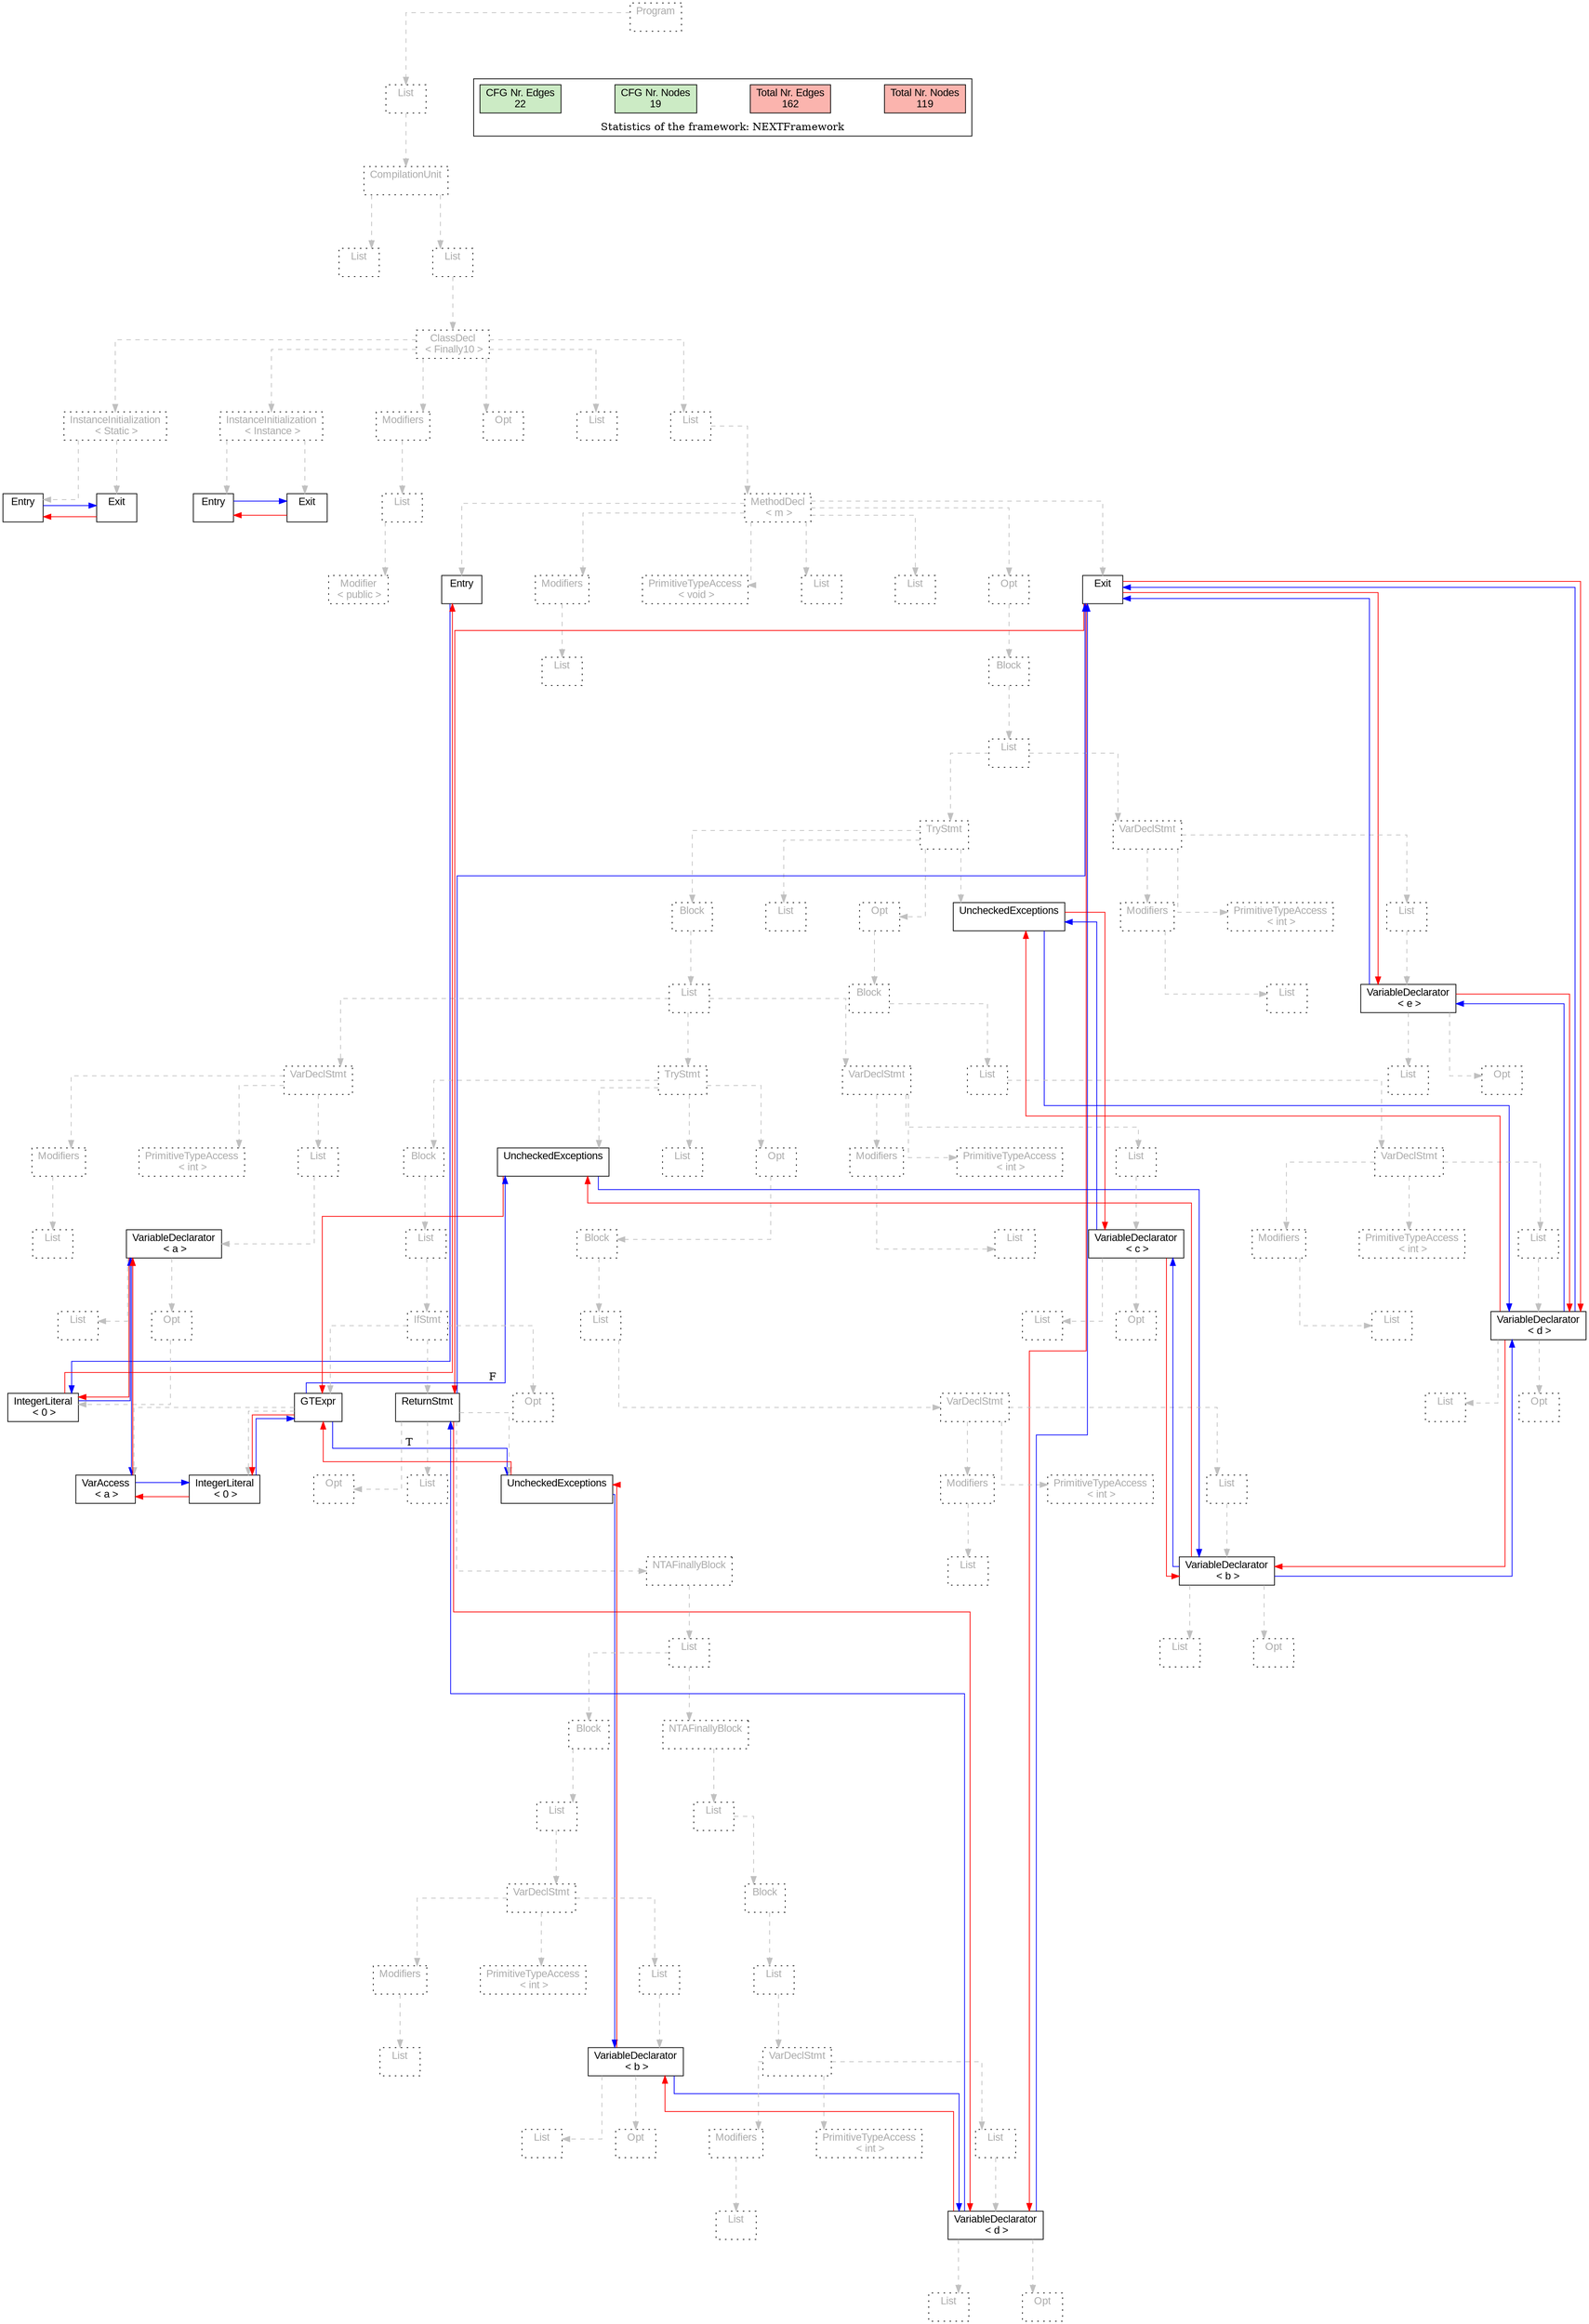 digraph G {
graph [splines=ortho, nodesep="1", ranksep="1"]
node [shape=rect, fontname=Arial];
{ rank = same; "Program[0]"}
{ rank = same; "List[1]"}
{ rank = same; "CompilationUnit[2]"}
{ rank = same; "List[3]"; "List[4]"}
{ rank = same; "ClassDecl[5]"}
{ rank = same; "Modifiers[22]"; "Opt[25]"; "List[26]"; "List[27]"; "InstanceInitialization[6]"; "InstanceInitialization[14]"}
{ rank = same; "List[23]"; "MethodDecl[28]"; "Entry[7]"; "Exit[8]"; "Entry[15]"; "Exit[16]"}
{ rank = same; "Modifier[24]"; "Entry[29]"; "Modifiers[30]"; "PrimitiveTypeAccess[32]"; "List[33]"; "List[34]"; "Opt[35]"; "Exit[36]"}
{ rank = same; "List[31]"; "Block[36]"}
{ rank = same; "List[37]"}
{ rank = same; "TryStmt[38]"; "VarDeclStmt[120]"}
{ rank = same; "Block[39]"; "List[107]"; "Opt[108]"; "UncheckedExceptions[119]"; "Modifiers[121]"; "PrimitiveTypeAccess[123]"; "List[124]"}
{ rank = same; "List[40]"; "Block[109]"; "List[122]"; "VariableDeclarator[125]"}
{ rank = same; "VarDeclStmt[41]"; "TryStmt[50]"; "VarDeclStmt[99]"; "List[110]"; "List[126]"; "Opt[127]"}
{ rank = same; "Modifiers[42]"; "PrimitiveTypeAccess[44]"; "List[45]"; "Block[51]"; "List[86]"; "Opt[87]"; "UncheckedExceptions[98]"; "Modifiers[100]"; "PrimitiveTypeAccess[102]"; "List[103]"; "VarDeclStmt[111]"}
{ rank = same; "List[43]"; "VariableDeclarator[46]"; "List[52]"; "Block[88]"; "List[101]"; "VariableDeclarator[104]"; "Modifiers[112]"; "PrimitiveTypeAccess[114]"; "List[115]"}
{ rank = same; "IntegerLiteral[49]"; "GTExpr[54]"; "ReturnStmt[57]"; "Opt[85]"; "VarDeclStmt[90]"; "List[117]"; "Opt[118]"}
{ rank = same; "List[47]"; "Opt[48]"; "IfStmt[53]"; "List[89]"; "List[105]"; "Opt[106]"; "List[113]"; "VariableDeclarator[116]"}
{ rank = same; "NTAFinallyBlock[60]"; "List[92]"; "VariableDeclarator[95]"}
{ rank = same; "VarAccess[55]"; "IntegerLiteral[56]"; "Opt[58]"; "List[84]"; "UncheckedExceptions[58]"; "Modifiers[91]"; "PrimitiveTypeAccess[93]"; "List[94]"}
{ rank = same; "Block[62]"; "NTAFinallyBlock[72]"}
{ rank = same; "List[61]"; "List[96]"; "Opt[97]"}
{ rank = same; "VarDeclStmt[64]"; "Block[74]"}
{ rank = same; "List[63]"; "List[73]"}
{ rank = same; "List[66]"; "VariableDeclarator[69]"; "VarDeclStmt[76]"}
{ rank = same; "Modifiers[65]"; "PrimitiveTypeAccess[67]"; "List[68]"; "List[75]"}
{ rank = same; "List[78]"; "VariableDeclarator[81]"}
{ rank = same; "List[70]"; "Opt[71]"; "Modifiers[77]"; "PrimitiveTypeAccess[79]"; "List[80]"}
{ rank = same; "List[82]"; "Opt[83]"}
"Program[0]" [label="Program\n ", style= dotted   fillcolor="#eeeeee" fontcolor="#aaaaaa"  ]
"List[1]" [label="List\n ", style= dotted   fillcolor="#eeeeee" fontcolor="#aaaaaa"  ]
"CompilationUnit[2]" [label="CompilationUnit\n ", style= dotted   fillcolor="#eeeeee" fontcolor="#aaaaaa"  ]
"List[3]" [label="List\n ", style= dotted   fillcolor="#eeeeee" fontcolor="#aaaaaa"  ]
"List[4]" [label="List\n ", style= dotted   fillcolor="#eeeeee" fontcolor="#aaaaaa"  ]
"ClassDecl[5]" [label="ClassDecl\n < Finally10 >", style= dotted   fillcolor="#eeeeee" fontcolor="#aaaaaa"  ]
"Modifiers[22]" [label="Modifiers\n ", style= dotted   fillcolor="#eeeeee" fontcolor="#aaaaaa"  ]
"List[23]" [label="List\n ", style= dotted   fillcolor="#eeeeee" fontcolor="#aaaaaa"  ]
"Modifier[24]" [label="Modifier\n < public >", style= dotted   fillcolor="#eeeeee" fontcolor="#aaaaaa"  ]
"Opt[25]" [label="Opt\n ", style= dotted   fillcolor="#eeeeee" fontcolor="#aaaaaa"  ]
"List[26]" [label="List\n ", style= dotted   fillcolor="#eeeeee" fontcolor="#aaaaaa"  ]
"List[27]" [label="List\n ", style= dotted   fillcolor="#eeeeee" fontcolor="#aaaaaa"  ]
"MethodDecl[28]" [label="MethodDecl\n < m >", style= dotted   fillcolor="#eeeeee" fontcolor="#aaaaaa"  ]
"Entry[29]" [label="Entry\n ", fillcolor=white   style=filled  ]
"Modifiers[30]" [label="Modifiers\n ", style= dotted   fillcolor="#eeeeee" fontcolor="#aaaaaa"  ]
"List[31]" [label="List\n ", style= dotted   fillcolor="#eeeeee" fontcolor="#aaaaaa"  ]
"PrimitiveTypeAccess[32]" [label="PrimitiveTypeAccess\n < void >", style= dotted   fillcolor="#eeeeee" fontcolor="#aaaaaa"  ]
"List[33]" [label="List\n ", style= dotted   fillcolor="#eeeeee" fontcolor="#aaaaaa"  ]
"List[34]" [label="List\n ", style= dotted   fillcolor="#eeeeee" fontcolor="#aaaaaa"  ]
"Opt[35]" [label="Opt\n ", style= dotted   fillcolor="#eeeeee" fontcolor="#aaaaaa"  ]
"Block[36]" [label="Block\n ", style= dotted   fillcolor="#eeeeee" fontcolor="#aaaaaa"  ]
"List[37]" [label="List\n ", style= dotted   fillcolor="#eeeeee" fontcolor="#aaaaaa"  ]
"TryStmt[38]" [label="TryStmt\n ", style= dotted   fillcolor="#eeeeee" fontcolor="#aaaaaa"  ]
"Block[39]" [label="Block\n ", style= dotted   fillcolor="#eeeeee" fontcolor="#aaaaaa"  ]
"List[40]" [label="List\n ", style= dotted   fillcolor="#eeeeee" fontcolor="#aaaaaa"  ]
"VarDeclStmt[41]" [label="VarDeclStmt\n ", style= dotted   fillcolor="#eeeeee" fontcolor="#aaaaaa"  ]
"Modifiers[42]" [label="Modifiers\n ", style= dotted   fillcolor="#eeeeee" fontcolor="#aaaaaa"  ]
"List[43]" [label="List\n ", style= dotted   fillcolor="#eeeeee" fontcolor="#aaaaaa"  ]
"PrimitiveTypeAccess[44]" [label="PrimitiveTypeAccess\n < int >", style= dotted   fillcolor="#eeeeee" fontcolor="#aaaaaa"  ]
"List[45]" [label="List\n ", style= dotted   fillcolor="#eeeeee" fontcolor="#aaaaaa"  ]
"VariableDeclarator[46]" [label="VariableDeclarator\n < a >", fillcolor=white   style=filled  ]
"List[47]" [label="List\n ", style= dotted   fillcolor="#eeeeee" fontcolor="#aaaaaa"  ]
"Opt[48]" [label="Opt\n ", style= dotted   fillcolor="#eeeeee" fontcolor="#aaaaaa"  ]
"IntegerLiteral[49]" [label="IntegerLiteral\n < 0 >", fillcolor=white   style=filled  ]
"TryStmt[50]" [label="TryStmt\n ", style= dotted   fillcolor="#eeeeee" fontcolor="#aaaaaa"  ]
"Block[51]" [label="Block\n ", style= dotted   fillcolor="#eeeeee" fontcolor="#aaaaaa"  ]
"List[52]" [label="List\n ", style= dotted   fillcolor="#eeeeee" fontcolor="#aaaaaa"  ]
"IfStmt[53]" [label="IfStmt\n ", style= dotted   fillcolor="#eeeeee" fontcolor="#aaaaaa"  ]
"GTExpr[54]" [label="GTExpr\n ", fillcolor=white   style=filled  ]
"VarAccess[55]" [label="VarAccess\n < a >", fillcolor=white   style=filled  ]
"IntegerLiteral[56]" [label="IntegerLiteral\n < 0 >", fillcolor=white   style=filled  ]
"ReturnStmt[57]" [label="ReturnStmt\n ", fillcolor=white   style=filled  ]
"Opt[58]" [label="Opt\n ", style= dotted   fillcolor="#eeeeee" fontcolor="#aaaaaa"  ]
"NTAFinallyBlock[60]" [label="NTAFinallyBlock\n ", style= dotted   fillcolor="#eeeeee" fontcolor="#aaaaaa"  ]
"List[61]" [label="List\n ", style= dotted   fillcolor="#eeeeee" fontcolor="#aaaaaa"  ]
"Block[62]" [label="Block\n ", style= dotted   fillcolor="#eeeeee" fontcolor="#aaaaaa"  ]
"List[63]" [label="List\n ", style= dotted   fillcolor="#eeeeee" fontcolor="#aaaaaa"  ]
"VarDeclStmt[64]" [label="VarDeclStmt\n ", style= dotted   fillcolor="#eeeeee" fontcolor="#aaaaaa"  ]
"Modifiers[65]" [label="Modifiers\n ", style= dotted   fillcolor="#eeeeee" fontcolor="#aaaaaa"  ]
"List[66]" [label="List\n ", style= dotted   fillcolor="#eeeeee" fontcolor="#aaaaaa"  ]
"PrimitiveTypeAccess[67]" [label="PrimitiveTypeAccess\n < int >", style= dotted   fillcolor="#eeeeee" fontcolor="#aaaaaa"  ]
"List[68]" [label="List\n ", style= dotted   fillcolor="#eeeeee" fontcolor="#aaaaaa"  ]
"VariableDeclarator[69]" [label="VariableDeclarator\n < b >", fillcolor=white   style=filled  ]
"List[70]" [label="List\n ", style= dotted   fillcolor="#eeeeee" fontcolor="#aaaaaa"  ]
"Opt[71]" [label="Opt\n ", style= dotted   fillcolor="#eeeeee" fontcolor="#aaaaaa"  ]
"NTAFinallyBlock[72]" [label="NTAFinallyBlock\n ", style= dotted   fillcolor="#eeeeee" fontcolor="#aaaaaa"  ]
"List[73]" [label="List\n ", style= dotted   fillcolor="#eeeeee" fontcolor="#aaaaaa"  ]
"Block[74]" [label="Block\n ", style= dotted   fillcolor="#eeeeee" fontcolor="#aaaaaa"  ]
"List[75]" [label="List\n ", style= dotted   fillcolor="#eeeeee" fontcolor="#aaaaaa"  ]
"VarDeclStmt[76]" [label="VarDeclStmt\n ", style= dotted   fillcolor="#eeeeee" fontcolor="#aaaaaa"  ]
"Modifiers[77]" [label="Modifiers\n ", style= dotted   fillcolor="#eeeeee" fontcolor="#aaaaaa"  ]
"List[78]" [label="List\n ", style= dotted   fillcolor="#eeeeee" fontcolor="#aaaaaa"  ]
"PrimitiveTypeAccess[79]" [label="PrimitiveTypeAccess\n < int >", style= dotted   fillcolor="#eeeeee" fontcolor="#aaaaaa"  ]
"List[80]" [label="List\n ", style= dotted   fillcolor="#eeeeee" fontcolor="#aaaaaa"  ]
"VariableDeclarator[81]" [label="VariableDeclarator\n < d >", fillcolor=white   style=filled  ]
"List[82]" [label="List\n ", style= dotted   fillcolor="#eeeeee" fontcolor="#aaaaaa"  ]
"Opt[83]" [label="Opt\n ", style= dotted   fillcolor="#eeeeee" fontcolor="#aaaaaa"  ]
"List[84]" [label="List\n ", style= dotted   fillcolor="#eeeeee" fontcolor="#aaaaaa"  ]
"UncheckedExceptions[58]" [label="UncheckedExceptions\n ", fillcolor=white   style=filled  ]
"Opt[85]" [label="Opt\n ", style= dotted   fillcolor="#eeeeee" fontcolor="#aaaaaa"  ]
"List[86]" [label="List\n ", style= dotted   fillcolor="#eeeeee" fontcolor="#aaaaaa"  ]
"Opt[87]" [label="Opt\n ", style= dotted   fillcolor="#eeeeee" fontcolor="#aaaaaa"  ]
"Block[88]" [label="Block\n ", style= dotted   fillcolor="#eeeeee" fontcolor="#aaaaaa"  ]
"List[89]" [label="List\n ", style= dotted   fillcolor="#eeeeee" fontcolor="#aaaaaa"  ]
"VarDeclStmt[90]" [label="VarDeclStmt\n ", style= dotted   fillcolor="#eeeeee" fontcolor="#aaaaaa"  ]
"Modifiers[91]" [label="Modifiers\n ", style= dotted   fillcolor="#eeeeee" fontcolor="#aaaaaa"  ]
"List[92]" [label="List\n ", style= dotted   fillcolor="#eeeeee" fontcolor="#aaaaaa"  ]
"PrimitiveTypeAccess[93]" [label="PrimitiveTypeAccess\n < int >", style= dotted   fillcolor="#eeeeee" fontcolor="#aaaaaa"  ]
"List[94]" [label="List\n ", style= dotted   fillcolor="#eeeeee" fontcolor="#aaaaaa"  ]
"VariableDeclarator[95]" [label="VariableDeclarator\n < b >", fillcolor=white   style=filled  ]
"List[96]" [label="List\n ", style= dotted   fillcolor="#eeeeee" fontcolor="#aaaaaa"  ]
"Opt[97]" [label="Opt\n ", style= dotted   fillcolor="#eeeeee" fontcolor="#aaaaaa"  ]
"UncheckedExceptions[98]" [label="UncheckedExceptions\n ", fillcolor=white   style=filled  ]
"VarDeclStmt[99]" [label="VarDeclStmt\n ", style= dotted   fillcolor="#eeeeee" fontcolor="#aaaaaa"  ]
"Modifiers[100]" [label="Modifiers\n ", style= dotted   fillcolor="#eeeeee" fontcolor="#aaaaaa"  ]
"List[101]" [label="List\n ", style= dotted   fillcolor="#eeeeee" fontcolor="#aaaaaa"  ]
"PrimitiveTypeAccess[102]" [label="PrimitiveTypeAccess\n < int >", style= dotted   fillcolor="#eeeeee" fontcolor="#aaaaaa"  ]
"List[103]" [label="List\n ", style= dotted   fillcolor="#eeeeee" fontcolor="#aaaaaa"  ]
"VariableDeclarator[104]" [label="VariableDeclarator\n < c >", fillcolor=white   style=filled  ]
"List[105]" [label="List\n ", style= dotted   fillcolor="#eeeeee" fontcolor="#aaaaaa"  ]
"Opt[106]" [label="Opt\n ", style= dotted   fillcolor="#eeeeee" fontcolor="#aaaaaa"  ]
"List[107]" [label="List\n ", style= dotted   fillcolor="#eeeeee" fontcolor="#aaaaaa"  ]
"Opt[108]" [label="Opt\n ", style= dotted   fillcolor="#eeeeee" fontcolor="#aaaaaa"  ]
"Block[109]" [label="Block\n ", style= dotted   fillcolor="#eeeeee" fontcolor="#aaaaaa"  ]
"List[110]" [label="List\n ", style= dotted   fillcolor="#eeeeee" fontcolor="#aaaaaa"  ]
"VarDeclStmt[111]" [label="VarDeclStmt\n ", style= dotted   fillcolor="#eeeeee" fontcolor="#aaaaaa"  ]
"Modifiers[112]" [label="Modifiers\n ", style= dotted   fillcolor="#eeeeee" fontcolor="#aaaaaa"  ]
"List[113]" [label="List\n ", style= dotted   fillcolor="#eeeeee" fontcolor="#aaaaaa"  ]
"PrimitiveTypeAccess[114]" [label="PrimitiveTypeAccess\n < int >", style= dotted   fillcolor="#eeeeee" fontcolor="#aaaaaa"  ]
"List[115]" [label="List\n ", style= dotted   fillcolor="#eeeeee" fontcolor="#aaaaaa"  ]
"VariableDeclarator[116]" [label="VariableDeclarator\n < d >", fillcolor=white   style=filled  ]
"List[117]" [label="List\n ", style= dotted   fillcolor="#eeeeee" fontcolor="#aaaaaa"  ]
"Opt[118]" [label="Opt\n ", style= dotted   fillcolor="#eeeeee" fontcolor="#aaaaaa"  ]
"UncheckedExceptions[119]" [label="UncheckedExceptions\n ", fillcolor=white   style=filled  ]
"VarDeclStmt[120]" [label="VarDeclStmt\n ", style= dotted   fillcolor="#eeeeee" fontcolor="#aaaaaa"  ]
"Modifiers[121]" [label="Modifiers\n ", style= dotted   fillcolor="#eeeeee" fontcolor="#aaaaaa"  ]
"List[122]" [label="List\n ", style= dotted   fillcolor="#eeeeee" fontcolor="#aaaaaa"  ]
"PrimitiveTypeAccess[123]" [label="PrimitiveTypeAccess\n < int >", style= dotted   fillcolor="#eeeeee" fontcolor="#aaaaaa"  ]
"List[124]" [label="List\n ", style= dotted   fillcolor="#eeeeee" fontcolor="#aaaaaa"  ]
"VariableDeclarator[125]" [label="VariableDeclarator\n < e >", fillcolor=white   style=filled  ]
"List[126]" [label="List\n ", style= dotted   fillcolor="#eeeeee" fontcolor="#aaaaaa"  ]
"Opt[127]" [label="Opt\n ", style= dotted   fillcolor="#eeeeee" fontcolor="#aaaaaa"  ]
"Exit[36]" [label="Exit\n ", fillcolor=white   style=filled  ]
"InstanceInitialization[6]" [label="InstanceInitialization\n < Instance >", style= dotted   fillcolor="#eeeeee" fontcolor="#aaaaaa"  ]
"Entry[7]" [label="Entry\n ", fillcolor=white   style=filled  ]
"Exit[8]" [label="Exit\n ", fillcolor=white   style=filled  ]
"InstanceInitialization[14]" [label="InstanceInitialization\n < Static >", style= dotted   fillcolor="#eeeeee" fontcolor="#aaaaaa"  ]
"Entry[15]" [label="Entry\n ", fillcolor=white   style=filled  ]
"Exit[16]" [label="Exit\n ", fillcolor=white   style=filled  ]
"CompilationUnit[2]" -> "List[3]" [style=dashed, color=gray]
"List[23]" -> "Modifier[24]" [style=dashed, color=gray]
"Modifiers[22]" -> "List[23]" [style=dashed, color=gray]
"ClassDecl[5]" -> "Modifiers[22]" [style=dashed, color=gray]
"ClassDecl[5]" -> "Opt[25]" [style=dashed, color=gray]
"ClassDecl[5]" -> "List[26]" [style=dashed, color=gray]
"MethodDecl[28]" -> "Entry[29]" [style=dashed, color=gray]
"Modifiers[30]" -> "List[31]" [style=dashed, color=gray]
"MethodDecl[28]" -> "Modifiers[30]" [style=dashed, color=gray]
"MethodDecl[28]" -> "PrimitiveTypeAccess[32]" [style=dashed, color=gray]
"MethodDecl[28]" -> "List[33]" [style=dashed, color=gray]
"MethodDecl[28]" -> "List[34]" [style=dashed, color=gray]
"Modifiers[42]" -> "List[43]" [style=dashed, color=gray]
"VarDeclStmt[41]" -> "Modifiers[42]" [style=dashed, color=gray]
"VarDeclStmt[41]" -> "PrimitiveTypeAccess[44]" [style=dashed, color=gray]
"VariableDeclarator[46]" -> "List[47]" [style=dashed, color=gray]
"Opt[48]" -> "IntegerLiteral[49]" [style=dashed, color=gray]
"VariableDeclarator[46]" -> "Opt[48]" [style=dashed, color=gray]
"List[45]" -> "VariableDeclarator[46]" [style=dashed, color=gray]
"VarDeclStmt[41]" -> "List[45]" [style=dashed, color=gray]
"List[40]" -> "VarDeclStmt[41]" [style=dashed, color=gray]
"GTExpr[54]" -> "VarAccess[55]" [style=dashed, color=gray]
"GTExpr[54]" -> "IntegerLiteral[56]" [style=dashed, color=gray]
"IfStmt[53]" -> "GTExpr[54]" [style=dashed, color=gray]
"ReturnStmt[57]" -> "Opt[58]" [style=dashed, color=gray]
"Modifiers[65]" -> "List[66]" [style=dashed, color=gray]
"VarDeclStmt[64]" -> "Modifiers[65]" [style=dashed, color=gray]
"VarDeclStmt[64]" -> "PrimitiveTypeAccess[67]" [style=dashed, color=gray]
"VariableDeclarator[69]" -> "List[70]" [style=dashed, color=gray]
"VariableDeclarator[69]" -> "Opt[71]" [style=dashed, color=gray]
"List[68]" -> "VariableDeclarator[69]" [style=dashed, color=gray]
"VarDeclStmt[64]" -> "List[68]" [style=dashed, color=gray]
"List[63]" -> "VarDeclStmt[64]" [style=dashed, color=gray]
"Block[62]" -> "List[63]" [style=dashed, color=gray]
"List[61]" -> "Block[62]" [style=dashed, color=gray]
"Modifiers[77]" -> "List[78]" [style=dashed, color=gray]
"VarDeclStmt[76]" -> "Modifiers[77]" [style=dashed, color=gray]
"VarDeclStmt[76]" -> "PrimitiveTypeAccess[79]" [style=dashed, color=gray]
"VariableDeclarator[81]" -> "List[82]" [style=dashed, color=gray]
"VariableDeclarator[81]" -> "Opt[83]" [style=dashed, color=gray]
"List[80]" -> "VariableDeclarator[81]" [style=dashed, color=gray]
"VarDeclStmt[76]" -> "List[80]" [style=dashed, color=gray]
"List[75]" -> "VarDeclStmt[76]" [style=dashed, color=gray]
"Block[74]" -> "List[75]" [style=dashed, color=gray]
"List[73]" -> "Block[74]" [style=dashed, color=gray]
"NTAFinallyBlock[72]" -> "List[73]" [style=dashed, color=gray]
"List[61]" -> "NTAFinallyBlock[72]" [style=dashed, color=gray]
"NTAFinallyBlock[60]" -> "List[61]" [style=dashed, color=gray]
"ReturnStmt[57]" -> "NTAFinallyBlock[60]" [style=dashed, color=gray]
"ReturnStmt[57]" -> "List[84]" [style=dashed, color=gray]
"ReturnStmt[57]" -> "UncheckedExceptions[58]" [style=dashed, color=gray]
"IfStmt[53]" -> "ReturnStmt[57]" [style=dashed, color=gray]
"IfStmt[53]" -> "Opt[85]" [style=dashed, color=gray]
"List[52]" -> "IfStmt[53]" [style=dashed, color=gray]
"Block[51]" -> "List[52]" [style=dashed, color=gray]
"TryStmt[50]" -> "Block[51]" [style=dashed, color=gray]
"TryStmt[50]" -> "List[86]" [style=dashed, color=gray]
"Modifiers[91]" -> "List[92]" [style=dashed, color=gray]
"VarDeclStmt[90]" -> "Modifiers[91]" [style=dashed, color=gray]
"VarDeclStmt[90]" -> "PrimitiveTypeAccess[93]" [style=dashed, color=gray]
"VariableDeclarator[95]" -> "List[96]" [style=dashed, color=gray]
"VariableDeclarator[95]" -> "Opt[97]" [style=dashed, color=gray]
"List[94]" -> "VariableDeclarator[95]" [style=dashed, color=gray]
"VarDeclStmt[90]" -> "List[94]" [style=dashed, color=gray]
"List[89]" -> "VarDeclStmt[90]" [style=dashed, color=gray]
"Block[88]" -> "List[89]" [style=dashed, color=gray]
"Opt[87]" -> "Block[88]" [style=dashed, color=gray]
"TryStmt[50]" -> "Opt[87]" [style=dashed, color=gray]
"TryStmt[50]" -> "UncheckedExceptions[98]" [style=dashed, color=gray]
"List[40]" -> "TryStmt[50]" [style=dashed, color=gray]
"Modifiers[100]" -> "List[101]" [style=dashed, color=gray]
"VarDeclStmt[99]" -> "Modifiers[100]" [style=dashed, color=gray]
"VarDeclStmt[99]" -> "PrimitiveTypeAccess[102]" [style=dashed, color=gray]
"VariableDeclarator[104]" -> "List[105]" [style=dashed, color=gray]
"VariableDeclarator[104]" -> "Opt[106]" [style=dashed, color=gray]
"List[103]" -> "VariableDeclarator[104]" [style=dashed, color=gray]
"VarDeclStmt[99]" -> "List[103]" [style=dashed, color=gray]
"List[40]" -> "VarDeclStmt[99]" [style=dashed, color=gray]
"Block[39]" -> "List[40]" [style=dashed, color=gray]
"TryStmt[38]" -> "Block[39]" [style=dashed, color=gray]
"TryStmt[38]" -> "List[107]" [style=dashed, color=gray]
"Modifiers[112]" -> "List[113]" [style=dashed, color=gray]
"VarDeclStmt[111]" -> "Modifiers[112]" [style=dashed, color=gray]
"VarDeclStmt[111]" -> "PrimitiveTypeAccess[114]" [style=dashed, color=gray]
"VariableDeclarator[116]" -> "List[117]" [style=dashed, color=gray]
"VariableDeclarator[116]" -> "Opt[118]" [style=dashed, color=gray]
"List[115]" -> "VariableDeclarator[116]" [style=dashed, color=gray]
"VarDeclStmt[111]" -> "List[115]" [style=dashed, color=gray]
"List[110]" -> "VarDeclStmt[111]" [style=dashed, color=gray]
"Block[109]" -> "List[110]" [style=dashed, color=gray]
"Opt[108]" -> "Block[109]" [style=dashed, color=gray]
"TryStmt[38]" -> "Opt[108]" [style=dashed, color=gray]
"TryStmt[38]" -> "UncheckedExceptions[119]" [style=dashed, color=gray]
"List[37]" -> "TryStmt[38]" [style=dashed, color=gray]
"Modifiers[121]" -> "List[122]" [style=dashed, color=gray]
"VarDeclStmt[120]" -> "Modifiers[121]" [style=dashed, color=gray]
"VarDeclStmt[120]" -> "PrimitiveTypeAccess[123]" [style=dashed, color=gray]
"VariableDeclarator[125]" -> "List[126]" [style=dashed, color=gray]
"VariableDeclarator[125]" -> "Opt[127]" [style=dashed, color=gray]
"List[124]" -> "VariableDeclarator[125]" [style=dashed, color=gray]
"VarDeclStmt[120]" -> "List[124]" [style=dashed, color=gray]
"List[37]" -> "VarDeclStmt[120]" [style=dashed, color=gray]
"Block[36]" -> "List[37]" [style=dashed, color=gray]
"Opt[35]" -> "Block[36]" [style=dashed, color=gray]
"MethodDecl[28]" -> "Opt[35]" [style=dashed, color=gray]
"MethodDecl[28]" -> "Exit[36]" [style=dashed, color=gray]
"List[27]" -> "MethodDecl[28]" [style=dashed, color=gray]
"ClassDecl[5]" -> "List[27]" [style=dashed, color=gray]
"InstanceInitialization[6]" -> "Entry[7]" [style=dashed, color=gray]
"InstanceInitialization[6]" -> "Exit[8]" [style=dashed, color=gray]
"InstanceInitialization[14]" -> "Entry[15]" [style=dashed, color=gray]
"InstanceInitialization[14]" -> "Exit[16]" [style=dashed, color=gray]
"ClassDecl[5]" -> "InstanceInitialization[6]" [style=dashed, color=gray]
"ClassDecl[5]" -> "InstanceInitialization[14]" [style=dashed, color=gray]
"List[4]" -> "ClassDecl[5]" [style=dashed, color=gray]
"CompilationUnit[2]" -> "List[4]" [style=dashed, color=gray]
"List[1]" -> "CompilationUnit[2]" [style=dashed, color=gray]
"Program[0]" -> "List[1]" [style=dashed, color=gray]
"Exit[16]" -> "Entry[15]" [color=red, constraint=false]
"Entry[15]" -> "Exit[16]" [color=blue, constraint=false, xlabel=" "] 
"Exit[8]" -> "Entry[7]" [color=red, constraint=false]
"Entry[7]" -> "Exit[8]" [color=blue, constraint=false, xlabel=" "] 
"Exit[36]" -> "ReturnStmt[57]" [color=red, constraint=false]
"Exit[36]" -> "VariableDeclarator[81]" [color=red, constraint=false]
"Exit[36]" -> "VariableDeclarator[116]" [color=red, constraint=false]
"Exit[36]" -> "VariableDeclarator[125]" [color=red, constraint=false]
"ReturnStmt[57]" -> "Exit[36]" [color=blue, constraint=false, xlabel=" "] 
"ReturnStmt[57]" -> "VariableDeclarator[81]" [color=red, constraint=false]
"VariableDeclarator[81]" -> "ReturnStmt[57]" [color=blue, constraint=false, xlabel=" "] 
"VariableDeclarator[81]" -> "Exit[36]" [color=blue, constraint=false, xlabel=" "] 
"VariableDeclarator[81]" -> "VariableDeclarator[69]" [color=red, constraint=false]
"VariableDeclarator[69]" -> "VariableDeclarator[81]" [color=blue, constraint=false, xlabel=" "] 
"VariableDeclarator[69]" -> "UncheckedExceptions[58]" [color=red, constraint=false]
"UncheckedExceptions[58]" -> "VariableDeclarator[69]" [color=blue, constraint=false, xlabel=" "] 
"UncheckedExceptions[58]" -> "GTExpr[54]" [color=red, constraint=false]
"VariableDeclarator[125]" -> "Exit[36]" [color=blue, constraint=false, xlabel=" "] 
"VariableDeclarator[125]" -> "VariableDeclarator[116]" [color=red, constraint=false]
"VariableDeclarator[116]" -> "VariableDeclarator[125]" [color=blue, constraint=false, xlabel=" "] 
"VariableDeclarator[116]" -> "Exit[36]" [color=blue, constraint=false, xlabel=" "] 
"VariableDeclarator[116]" -> "UncheckedExceptions[119]" [color=red, constraint=false]
"VariableDeclarator[116]" -> "VariableDeclarator[95]" [color=red, constraint=false]
"UncheckedExceptions[119]" -> "VariableDeclarator[116]" [color=blue, constraint=false, xlabel=" "] 
"UncheckedExceptions[119]" -> "VariableDeclarator[104]" [color=red, constraint=false]
"VariableDeclarator[104]" -> "UncheckedExceptions[119]" [color=blue, constraint=false, xlabel=" "] 
"VariableDeclarator[104]" -> "VariableDeclarator[95]" [color=red, constraint=false]
"VariableDeclarator[95]" -> "VariableDeclarator[104]" [color=blue, constraint=false, xlabel=" "] 
"VariableDeclarator[95]" -> "VariableDeclarator[116]" [color=blue, constraint=false, xlabel=" "] 
"VariableDeclarator[95]" -> "UncheckedExceptions[98]" [color=red, constraint=false]
"UncheckedExceptions[98]" -> "VariableDeclarator[95]" [color=blue, constraint=false, xlabel=" "] 
"UncheckedExceptions[98]" -> "GTExpr[54]" [color=red, constraint=false]
"GTExpr[54]" -> "UncheckedExceptions[58]" [color=blue, constraint=false, xlabel="T "] 
"GTExpr[54]" -> "UncheckedExceptions[98]" [color=blue, constraint=false, xlabel="F "] 
"GTExpr[54]" -> "IntegerLiteral[56]" [color=red, constraint=false]
"IntegerLiteral[56]" -> "GTExpr[54]" [color=blue, constraint=false, xlabel=" "] 
"IntegerLiteral[56]" -> "VarAccess[55]" [color=red, constraint=false]
"VarAccess[55]" -> "IntegerLiteral[56]" [color=blue, constraint=false, xlabel=" "] 
"VarAccess[55]" -> "VariableDeclarator[46]" [color=red, constraint=false]
"VariableDeclarator[46]" -> "VarAccess[55]" [color=blue, constraint=false, xlabel=" "] 
"VariableDeclarator[46]" -> "IntegerLiteral[49]" [color=red, constraint=false]
"IntegerLiteral[49]" -> "VariableDeclarator[46]" [color=blue, constraint=false, xlabel=" "] 
"IntegerLiteral[49]" -> "Entry[29]" [color=red, constraint=false]
"Entry[29]" -> "IntegerLiteral[49]" [color=blue, constraint=false, xlabel=" "] 
"List[3]" -> "List[4]" [style=invis]
"InstanceInitialization[14]" -> "InstanceInitialization[6]" -> "Modifiers[22]" -> "Opt[25]" -> "List[26]" -> "List[27]" [style=invis]
"Entry[29]" -> "Modifiers[30]" -> "PrimitiveTypeAccess[32]" -> "List[33]" -> "List[34]" -> "Opt[35]" -> "Exit[36]" [style=invis]
"TryStmt[38]" -> "VarDeclStmt[120]" [style=invis]
"Block[39]" -> "List[107]" -> "Opt[108]" [style=invis]
"VarDeclStmt[41]" -> "TryStmt[50]" -> "VarDeclStmt[99]" [style=invis]
"Modifiers[42]" -> "PrimitiveTypeAccess[44]" -> "List[45]" [style=invis]
"List[47]" -> "Opt[48]" [style=invis]
"Block[51]" -> "List[86]" -> "Opt[87]" [style=invis]
"GTExpr[54]" -> "ReturnStmt[57]" -> "Opt[85]" [style=invis]
"VarAccess[55]" -> "IntegerLiteral[56]" [style=invis]
"Block[62]" -> "NTAFinallyBlock[72]" [style=invis]
"Modifiers[65]" -> "PrimitiveTypeAccess[67]" -> "List[68]" [style=invis]
"List[70]" -> "Opt[71]" [style=invis]
"Modifiers[77]" -> "PrimitiveTypeAccess[79]" -> "List[80]" [style=invis]
"List[82]" -> "Opt[83]" [style=invis]
"Modifiers[91]" -> "PrimitiveTypeAccess[93]" -> "List[94]" [style=invis]
"List[96]" -> "Opt[97]" [style=invis]
"Modifiers[100]" -> "PrimitiveTypeAccess[102]" -> "List[103]" [style=invis]
"List[105]" -> "Opt[106]" [style=invis]
"Modifiers[112]" -> "PrimitiveTypeAccess[114]" -> "List[115]" [style=invis]
"List[117]" -> "Opt[118]" [style=invis]
"Modifiers[121]" -> "PrimitiveTypeAccess[123]" -> "List[124]" [style=invis]
"List[126]" -> "Opt[127]" [style=invis]
"Entry[7]" -> "Exit[8]" [style=invis]
"Entry[15]" -> "Exit[16]" [style=invis]

subgraph cluster_legend {
{node [style=filled, fillcolor=1, colorscheme="pastel13"]
Nodes [label="Total Nr. Nodes
119", fillcolor=1]
Edges [label="Total Nr. Edges
162", fillcolor=1]
NodesCFG [label="CFG Nr. Nodes
19", fillcolor=3]
EdgesCFG [label="CFG Nr. Edges
22", fillcolor=3]
Nodes-> "Program[0]" -> NodesCFG  [style="invis"]
Edges -> "Program[0]" ->EdgesCFG [style="invis"]}
label = "Statistics of the framework: NEXTFramework"
style="solid"
ranksep=0.05
nodesep=0.01
labelloc = b
len=2
}}